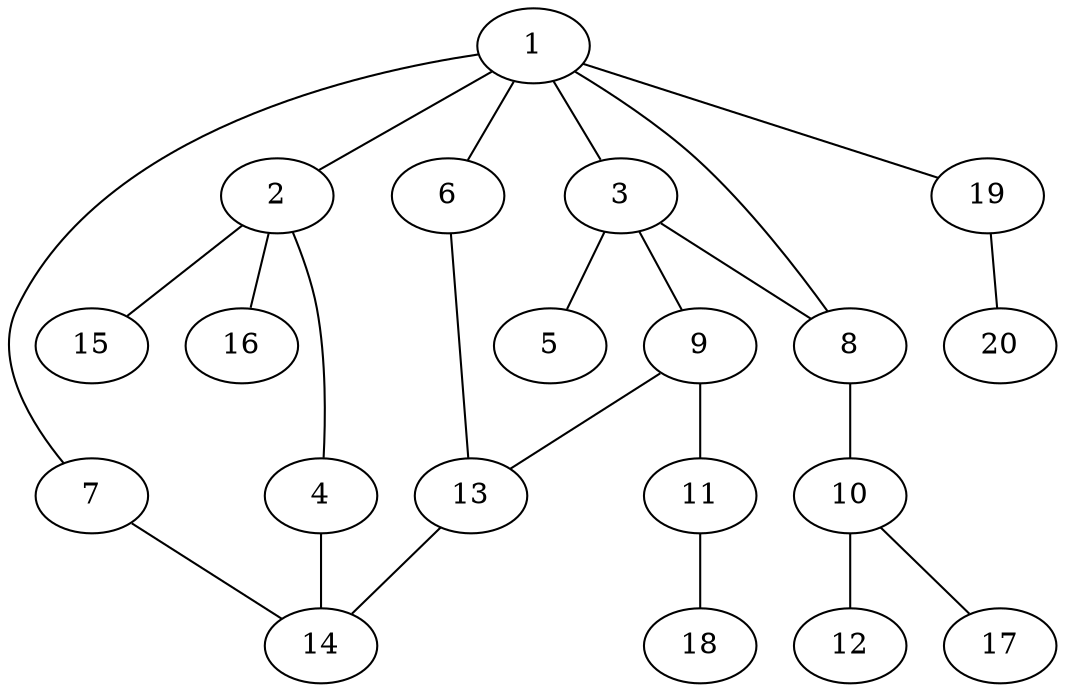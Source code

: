 graph graphname {1--2
1--3
1--6
1--7
1--8
1--19
2--4
2--15
2--16
3--5
3--8
3--9
4--14
6--13
7--14
8--10
9--11
9--13
10--12
10--17
11--18
13--14
19--20
}